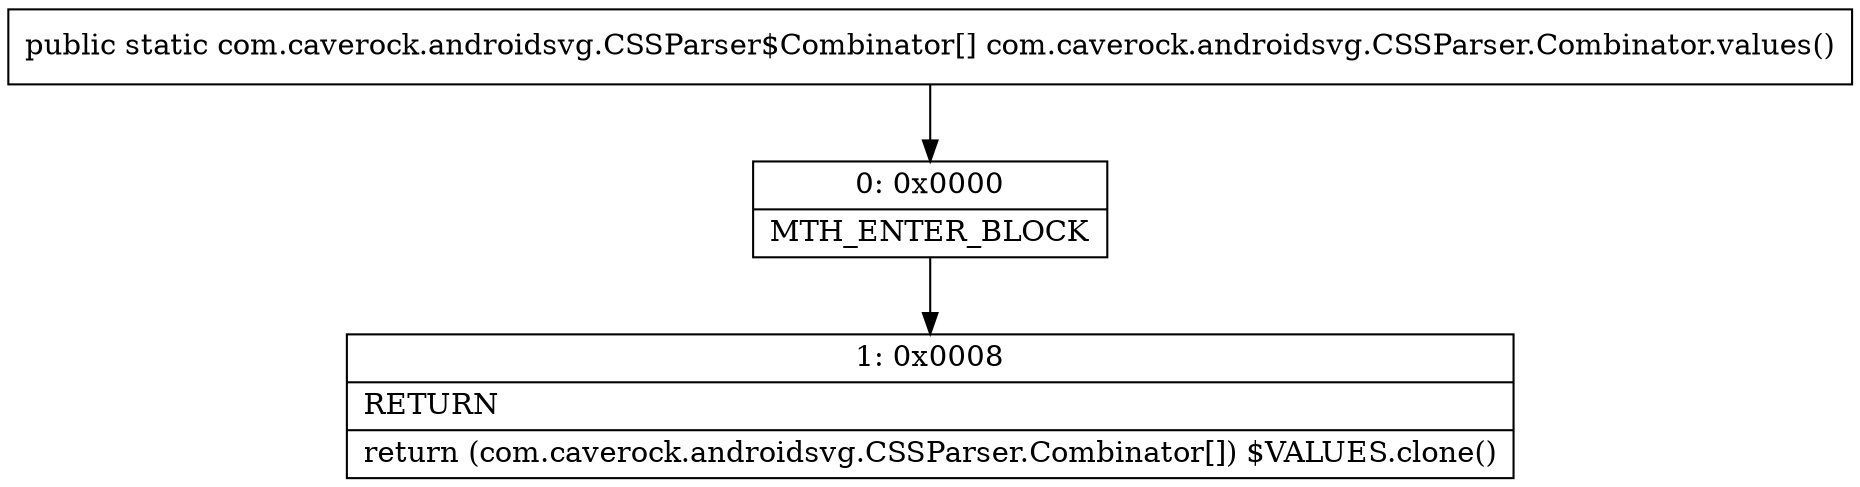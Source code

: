 digraph "CFG forcom.caverock.androidsvg.CSSParser.Combinator.values()[Lcom\/caverock\/androidsvg\/CSSParser$Combinator;" {
Node_0 [shape=record,label="{0\:\ 0x0000|MTH_ENTER_BLOCK\l}"];
Node_1 [shape=record,label="{1\:\ 0x0008|RETURN\l|return (com.caverock.androidsvg.CSSParser.Combinator[]) $VALUES.clone()\l}"];
MethodNode[shape=record,label="{public static com.caverock.androidsvg.CSSParser$Combinator[] com.caverock.androidsvg.CSSParser.Combinator.values() }"];
MethodNode -> Node_0;
Node_0 -> Node_1;
}

